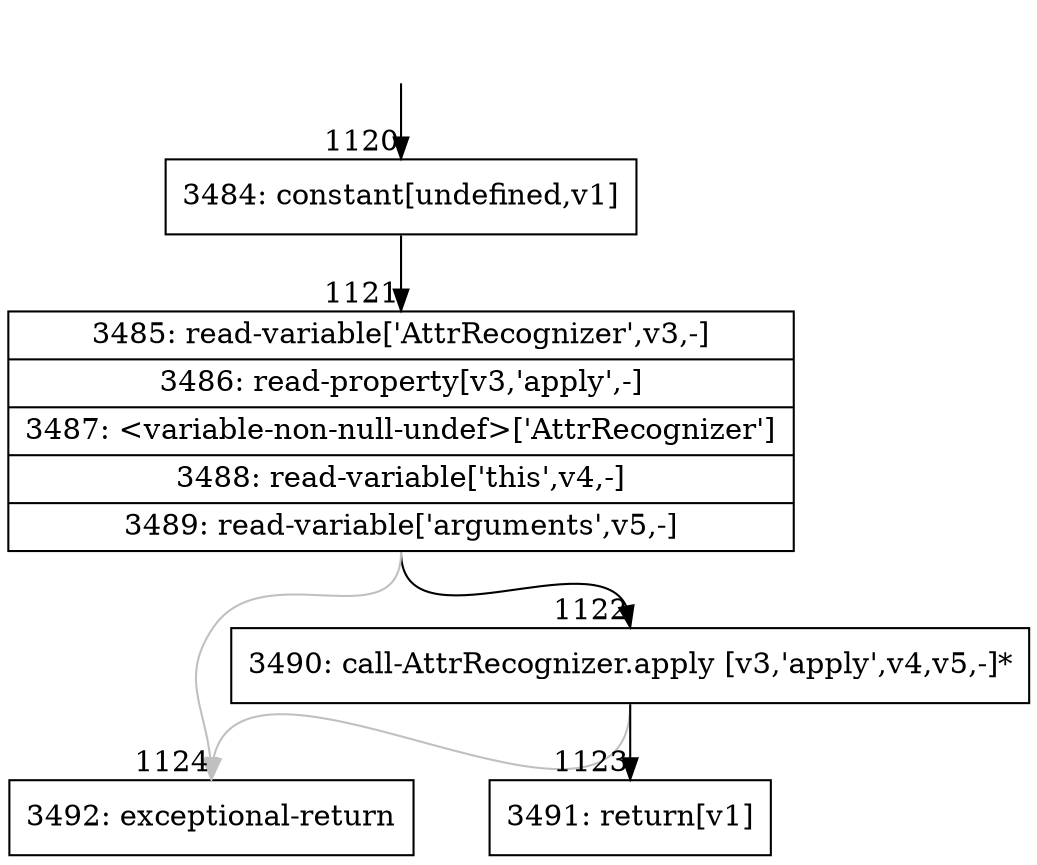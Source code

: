 digraph {
rankdir="TD"
BB_entry103[shape=none,label=""];
BB_entry103 -> BB1120 [tailport=s, headport=n, headlabel="    1120"]
BB1120 [shape=record label="{3484: constant[undefined,v1]}" ] 
BB1120 -> BB1121 [tailport=s, headport=n, headlabel="      1121"]
BB1121 [shape=record label="{3485: read-variable['AttrRecognizer',v3,-]|3486: read-property[v3,'apply',-]|3487: \<variable-non-null-undef\>['AttrRecognizer']|3488: read-variable['this',v4,-]|3489: read-variable['arguments',v5,-]}" ] 
BB1121 -> BB1122 [tailport=s, headport=n, headlabel="      1122"]
BB1121 -> BB1124 [tailport=s, headport=n, color=gray, headlabel="      1124"]
BB1122 [shape=record label="{3490: call-AttrRecognizer.apply [v3,'apply',v4,v5,-]*}" ] 
BB1122 -> BB1123 [tailport=s, headport=n, headlabel="      1123"]
BB1122 -> BB1124 [tailport=s, headport=n, color=gray]
BB1123 [shape=record label="{3491: return[v1]}" ] 
BB1124 [shape=record label="{3492: exceptional-return}" ] 
//#$~ 1797
}
